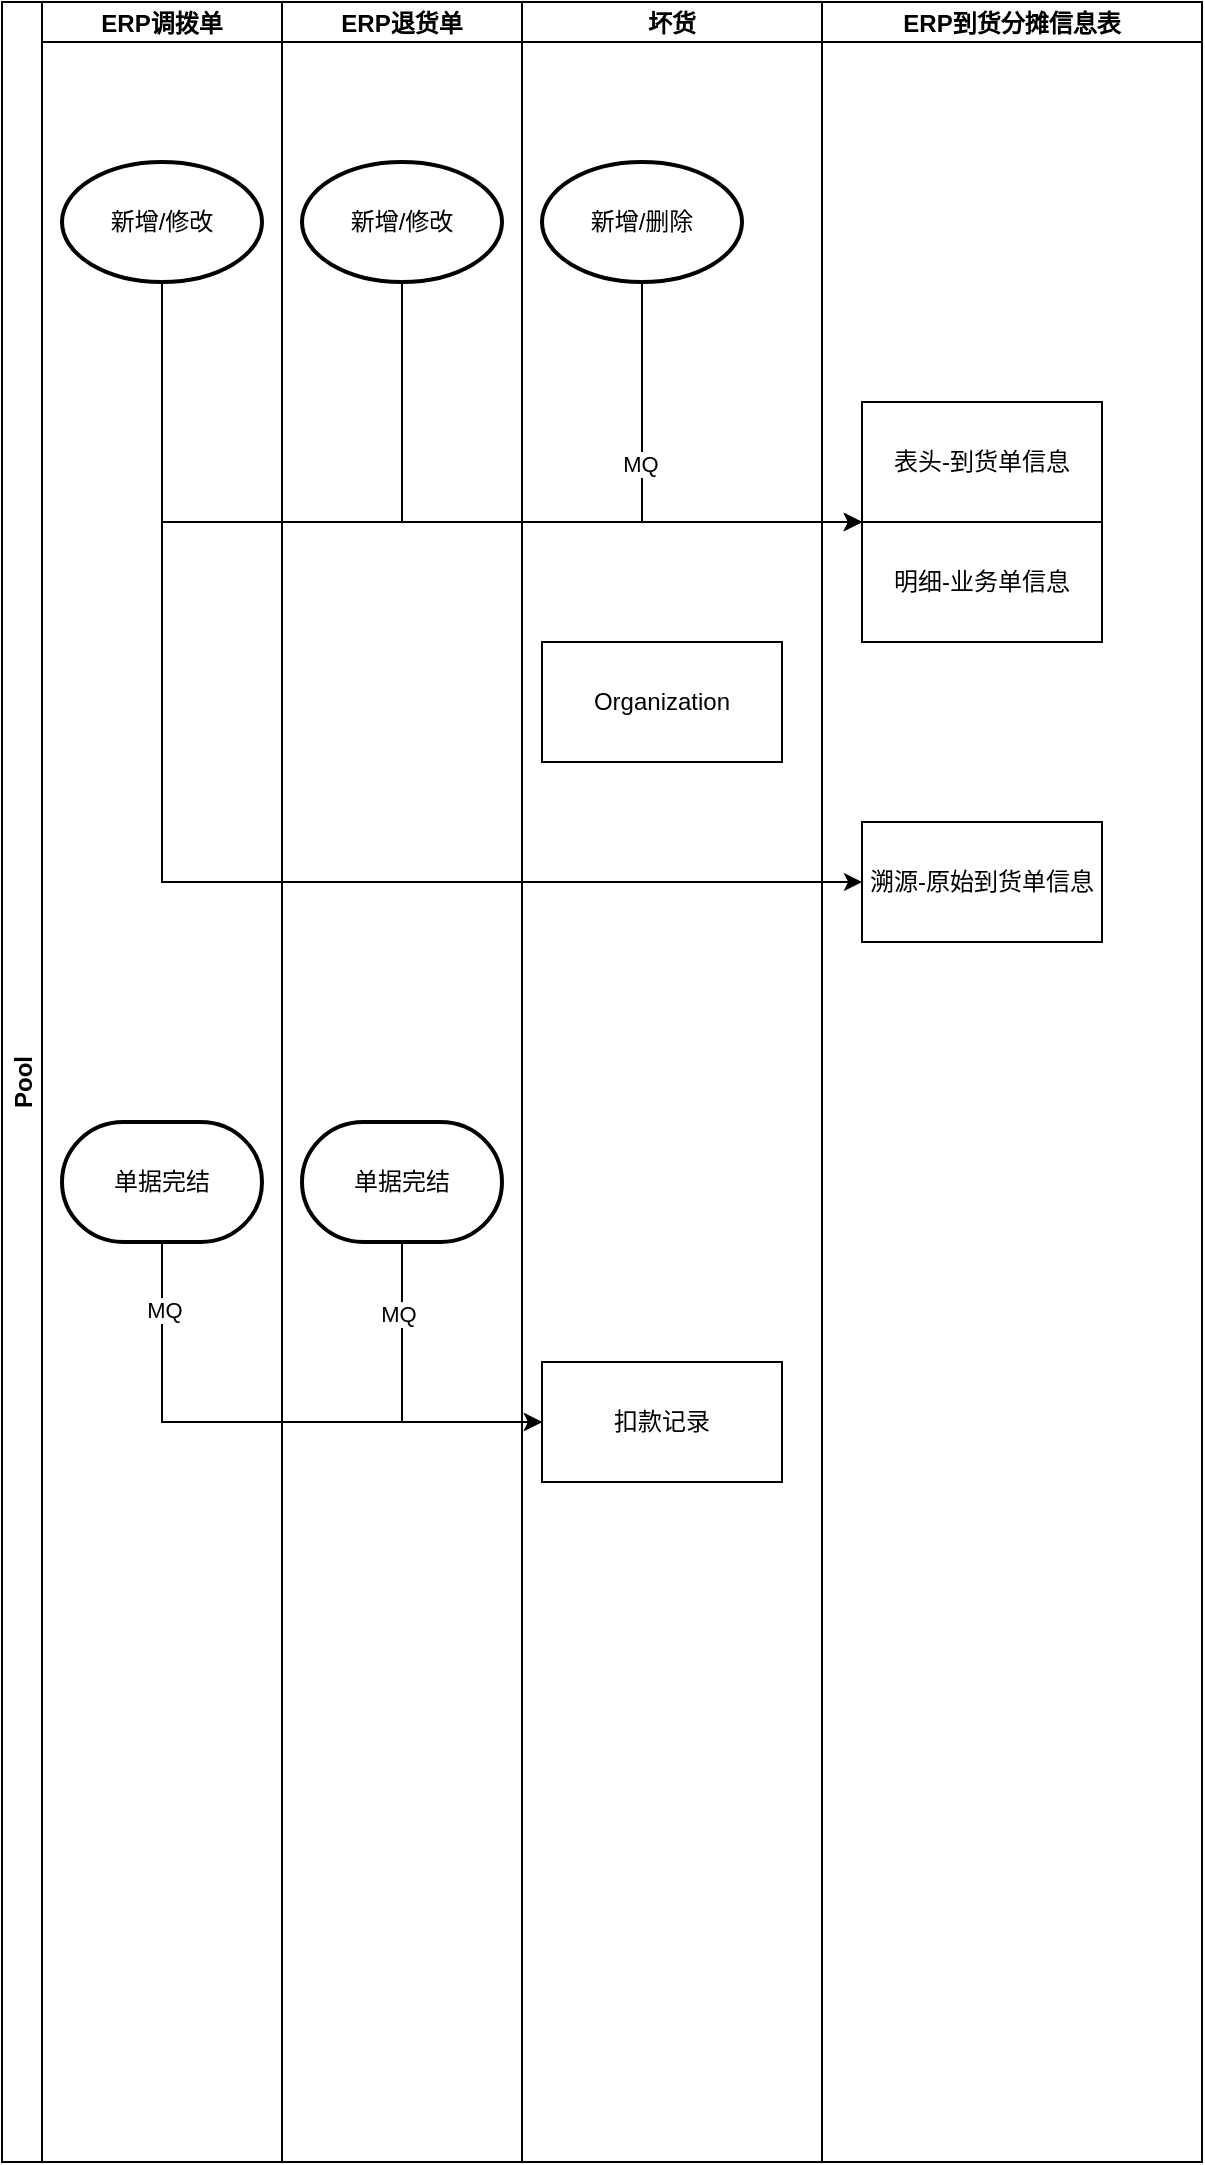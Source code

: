 <mxfile version="20.8.13" type="github">
  <diagram id="prtHgNgQTEPvFCAcTncT" name="Page-1">
    <mxGraphModel dx="1080" dy="493" grid="1" gridSize="10" guides="1" tooltips="1" connect="1" arrows="1" fold="1" page="1" pageScale="1" pageWidth="827" pageHeight="1169" math="0" shadow="0">
      <root>
        <mxCell id="0" />
        <mxCell id="1" parent="0" />
        <mxCell id="5K4GqOeyXQ_Hfmsa3VyL-5" value="Pool" style="swimlane;childLayout=stackLayout;resizeParent=1;resizeParentMax=0;startSize=20;horizontal=0;horizontalStack=1;" vertex="1" parent="1">
          <mxGeometry x="80" y="40" width="600" height="1080" as="geometry" />
        </mxCell>
        <mxCell id="5K4GqOeyXQ_Hfmsa3VyL-6" value="ERP调拨单" style="swimlane;startSize=20;" vertex="1" parent="5K4GqOeyXQ_Hfmsa3VyL-5">
          <mxGeometry x="20" width="120" height="1080" as="geometry" />
        </mxCell>
        <mxCell id="5K4GqOeyXQ_Hfmsa3VyL-12" value="新增/修改" style="strokeWidth=2;html=1;shape=mxgraph.flowchart.start_1;whiteSpace=wrap;" vertex="1" parent="5K4GqOeyXQ_Hfmsa3VyL-6">
          <mxGeometry x="10" y="80" width="100" height="60" as="geometry" />
        </mxCell>
        <mxCell id="5K4GqOeyXQ_Hfmsa3VyL-24" value="单据完结" style="strokeWidth=2;html=1;shape=mxgraph.flowchart.terminator;whiteSpace=wrap;" vertex="1" parent="5K4GqOeyXQ_Hfmsa3VyL-6">
          <mxGeometry x="10" y="560" width="100" height="60" as="geometry" />
        </mxCell>
        <mxCell id="5K4GqOeyXQ_Hfmsa3VyL-7" value="ERP退货单" style="swimlane;startSize=20;" vertex="1" parent="5K4GqOeyXQ_Hfmsa3VyL-5">
          <mxGeometry x="140" width="120" height="1080" as="geometry" />
        </mxCell>
        <mxCell id="5K4GqOeyXQ_Hfmsa3VyL-13" value="新增/修改" style="strokeWidth=2;html=1;shape=mxgraph.flowchart.start_1;whiteSpace=wrap;" vertex="1" parent="5K4GqOeyXQ_Hfmsa3VyL-7">
          <mxGeometry x="10" y="80" width="100" height="60" as="geometry" />
        </mxCell>
        <mxCell id="5K4GqOeyXQ_Hfmsa3VyL-26" value="单据完结" style="strokeWidth=2;html=1;shape=mxgraph.flowchart.terminator;whiteSpace=wrap;" vertex="1" parent="5K4GqOeyXQ_Hfmsa3VyL-7">
          <mxGeometry x="10" y="560" width="100" height="60" as="geometry" />
        </mxCell>
        <mxCell id="5K4GqOeyXQ_Hfmsa3VyL-8" value="坏货" style="swimlane;startSize=20;" vertex="1" parent="5K4GqOeyXQ_Hfmsa3VyL-5">
          <mxGeometry x="260" width="150" height="1080" as="geometry" />
        </mxCell>
        <mxCell id="5K4GqOeyXQ_Hfmsa3VyL-14" value="新增/删除" style="strokeWidth=2;html=1;shape=mxgraph.flowchart.start_1;whiteSpace=wrap;" vertex="1" parent="5K4GqOeyXQ_Hfmsa3VyL-8">
          <mxGeometry x="10" y="80" width="100" height="60" as="geometry" />
        </mxCell>
        <UserObject label="扣款记录" treeRoot="1" id="5K4GqOeyXQ_Hfmsa3VyL-28">
          <mxCell style="whiteSpace=wrap;html=1;align=center;treeFolding=1;treeMoving=1;newEdgeStyle={&quot;edgeStyle&quot;:&quot;elbowEdgeStyle&quot;,&quot;startArrow&quot;:&quot;none&quot;,&quot;endArrow&quot;:&quot;none&quot;};" vertex="1" parent="5K4GqOeyXQ_Hfmsa3VyL-8">
            <mxGeometry x="10" y="680" width="120" height="60" as="geometry" />
          </mxCell>
        </UserObject>
        <UserObject label="Organization" treeRoot="1" id="5K4GqOeyXQ_Hfmsa3VyL-37">
          <mxCell style="whiteSpace=wrap;html=1;align=center;treeFolding=1;treeMoving=1;newEdgeStyle={&quot;edgeStyle&quot;:&quot;elbowEdgeStyle&quot;,&quot;startArrow&quot;:&quot;none&quot;,&quot;endArrow&quot;:&quot;none&quot;};" vertex="1" parent="5K4GqOeyXQ_Hfmsa3VyL-8">
            <mxGeometry x="10" y="320" width="120" height="60" as="geometry" />
          </mxCell>
        </UserObject>
        <mxCell id="5K4GqOeyXQ_Hfmsa3VyL-9" value="ERP到货分摊信息表" style="swimlane;startSize=20;" vertex="1" parent="5K4GqOeyXQ_Hfmsa3VyL-5">
          <mxGeometry x="410" width="190" height="1080" as="geometry" />
        </mxCell>
        <UserObject label="表头-到货单信息" treeRoot="1" id="5K4GqOeyXQ_Hfmsa3VyL-15">
          <mxCell style="whiteSpace=wrap;html=1;align=center;treeFolding=1;treeMoving=1;newEdgeStyle={&quot;edgeStyle&quot;:&quot;elbowEdgeStyle&quot;,&quot;startArrow&quot;:&quot;none&quot;,&quot;endArrow&quot;:&quot;none&quot;};" vertex="1" parent="5K4GqOeyXQ_Hfmsa3VyL-9">
            <mxGeometry x="20" y="200" width="120" height="60" as="geometry" />
          </mxCell>
        </UserObject>
        <UserObject label="明细-业务单信息" treeRoot="1" id="5K4GqOeyXQ_Hfmsa3VyL-16">
          <mxCell style="whiteSpace=wrap;html=1;align=center;treeFolding=1;treeMoving=1;newEdgeStyle={&quot;edgeStyle&quot;:&quot;elbowEdgeStyle&quot;,&quot;startArrow&quot;:&quot;none&quot;,&quot;endArrow&quot;:&quot;none&quot;};" vertex="1" parent="5K4GqOeyXQ_Hfmsa3VyL-9">
            <mxGeometry x="20" y="260" width="120" height="60" as="geometry" />
          </mxCell>
        </UserObject>
        <UserObject label="溯源-原始到货单信息" treeRoot="1" id="5K4GqOeyXQ_Hfmsa3VyL-17">
          <mxCell style="whiteSpace=wrap;html=1;align=center;treeFolding=1;treeMoving=1;newEdgeStyle={&quot;edgeStyle&quot;:&quot;elbowEdgeStyle&quot;,&quot;startArrow&quot;:&quot;none&quot;,&quot;endArrow&quot;:&quot;none&quot;};" vertex="1" parent="5K4GqOeyXQ_Hfmsa3VyL-9">
            <mxGeometry x="20" y="410" width="120" height="60" as="geometry" />
          </mxCell>
        </UserObject>
        <mxCell id="5K4GqOeyXQ_Hfmsa3VyL-18" style="edgeStyle=orthogonalEdgeStyle;rounded=0;orthogonalLoop=1;jettySize=auto;html=1;exitX=0.5;exitY=1;exitDx=0;exitDy=0;exitPerimeter=0;entryX=0;entryY=0;entryDx=0;entryDy=0;" edge="1" parent="5K4GqOeyXQ_Hfmsa3VyL-5" source="5K4GqOeyXQ_Hfmsa3VyL-14" target="5K4GqOeyXQ_Hfmsa3VyL-16">
          <mxGeometry relative="1" as="geometry">
            <Array as="points">
              <mxPoint x="320" y="260" />
            </Array>
          </mxGeometry>
        </mxCell>
        <mxCell id="5K4GqOeyXQ_Hfmsa3VyL-25" value="MQ" style="edgeLabel;html=1;align=center;verticalAlign=middle;resizable=0;points=[];" vertex="1" connectable="0" parent="5K4GqOeyXQ_Hfmsa3VyL-18">
          <mxGeometry x="-0.212" y="-1" relative="1" as="geometry">
            <mxPoint as="offset" />
          </mxGeometry>
        </mxCell>
        <mxCell id="5K4GqOeyXQ_Hfmsa3VyL-19" style="edgeStyle=orthogonalEdgeStyle;rounded=0;orthogonalLoop=1;jettySize=auto;html=1;exitX=0.5;exitY=1;exitDx=0;exitDy=0;exitPerimeter=0;entryX=0;entryY=0;entryDx=0;entryDy=0;" edge="1" parent="5K4GqOeyXQ_Hfmsa3VyL-5" source="5K4GqOeyXQ_Hfmsa3VyL-13" target="5K4GqOeyXQ_Hfmsa3VyL-16">
          <mxGeometry relative="1" as="geometry">
            <Array as="points">
              <mxPoint x="200" y="260" />
            </Array>
          </mxGeometry>
        </mxCell>
        <mxCell id="5K4GqOeyXQ_Hfmsa3VyL-20" style="edgeStyle=orthogonalEdgeStyle;rounded=0;orthogonalLoop=1;jettySize=auto;html=1;exitX=0.5;exitY=1;exitDx=0;exitDy=0;exitPerimeter=0;entryX=0;entryY=0;entryDx=0;entryDy=0;" edge="1" parent="5K4GqOeyXQ_Hfmsa3VyL-5" source="5K4GqOeyXQ_Hfmsa3VyL-12" target="5K4GqOeyXQ_Hfmsa3VyL-16">
          <mxGeometry relative="1" as="geometry">
            <Array as="points">
              <mxPoint x="80" y="260" />
            </Array>
          </mxGeometry>
        </mxCell>
        <mxCell id="5K4GqOeyXQ_Hfmsa3VyL-22" style="edgeStyle=orthogonalEdgeStyle;rounded=0;orthogonalLoop=1;jettySize=auto;html=1;exitX=0.5;exitY=1;exitDx=0;exitDy=0;exitPerimeter=0;entryX=0;entryY=0.5;entryDx=0;entryDy=0;" edge="1" parent="5K4GqOeyXQ_Hfmsa3VyL-5" source="5K4GqOeyXQ_Hfmsa3VyL-12" target="5K4GqOeyXQ_Hfmsa3VyL-17">
          <mxGeometry relative="1" as="geometry" />
        </mxCell>
        <mxCell id="5K4GqOeyXQ_Hfmsa3VyL-30" style="edgeStyle=orthogonalEdgeStyle;rounded=0;orthogonalLoop=1;jettySize=auto;html=1;exitX=0.5;exitY=1;exitDx=0;exitDy=0;exitPerimeter=0;entryX=0;entryY=0.5;entryDx=0;entryDy=0;" edge="1" parent="5K4GqOeyXQ_Hfmsa3VyL-5" source="5K4GqOeyXQ_Hfmsa3VyL-24" target="5K4GqOeyXQ_Hfmsa3VyL-28">
          <mxGeometry relative="1" as="geometry" />
        </mxCell>
        <mxCell id="5K4GqOeyXQ_Hfmsa3VyL-33" value="MQ" style="edgeLabel;html=1;align=center;verticalAlign=middle;resizable=0;points=[];" vertex="1" connectable="0" parent="5K4GqOeyXQ_Hfmsa3VyL-30">
          <mxGeometry x="-0.758" y="1" relative="1" as="geometry">
            <mxPoint as="offset" />
          </mxGeometry>
        </mxCell>
        <mxCell id="5K4GqOeyXQ_Hfmsa3VyL-31" style="edgeStyle=orthogonalEdgeStyle;rounded=0;orthogonalLoop=1;jettySize=auto;html=1;exitX=0.5;exitY=1;exitDx=0;exitDy=0;exitPerimeter=0;entryX=0;entryY=0.5;entryDx=0;entryDy=0;" edge="1" parent="5K4GqOeyXQ_Hfmsa3VyL-5" source="5K4GqOeyXQ_Hfmsa3VyL-26" target="5K4GqOeyXQ_Hfmsa3VyL-28">
          <mxGeometry relative="1" as="geometry" />
        </mxCell>
        <mxCell id="5K4GqOeyXQ_Hfmsa3VyL-32" value="MQ" style="edgeLabel;html=1;align=center;verticalAlign=middle;resizable=0;points=[];" vertex="1" connectable="0" parent="5K4GqOeyXQ_Hfmsa3VyL-31">
          <mxGeometry x="-0.548" y="-2" relative="1" as="geometry">
            <mxPoint as="offset" />
          </mxGeometry>
        </mxCell>
      </root>
    </mxGraphModel>
  </diagram>
</mxfile>
